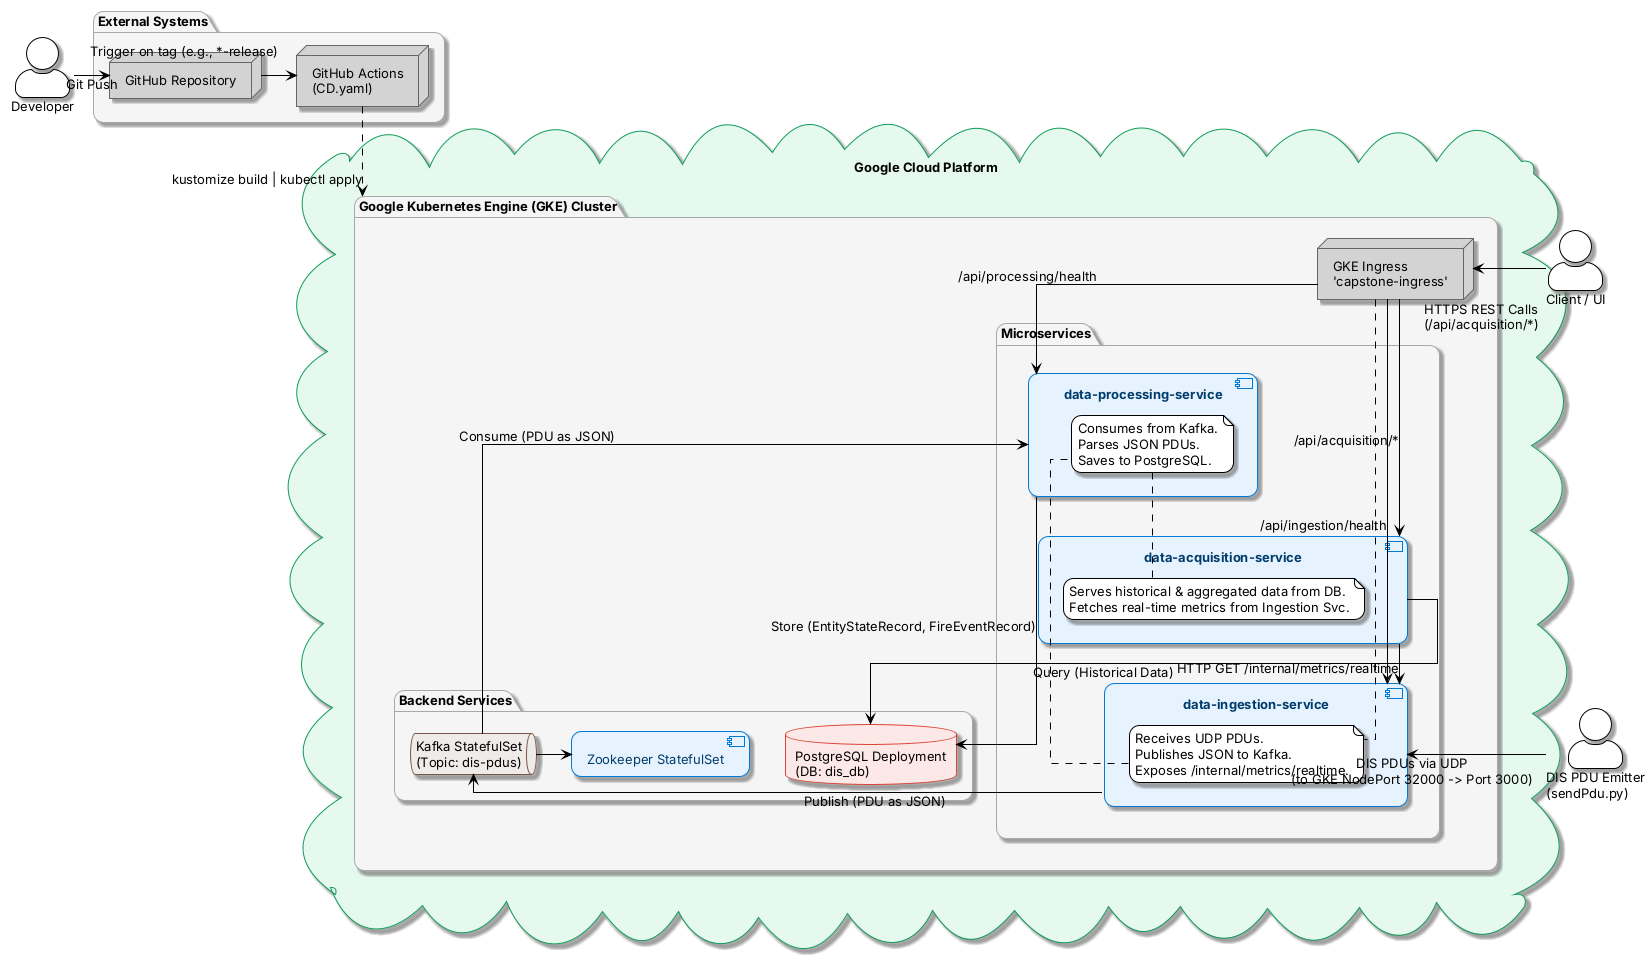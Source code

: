 @startuml
!theme plain
skinparam actorStyle awesome
skinparam roundcorner 20
skinparam shadowing true
skinparam defaultFontName "Inter"
skinparam defaultFontSize 13
skinparam Linetype ortho

' Define specific component styles based on your project's stack
skinparam package {
  borderColor #A8A8A8
  backgroundColor #F5F5F5
}
skinparam component {
  borderColor #0078D4
  backgroundColor #E6F3FF
  fontColor #003C6B
}
skinparam cloud {
  borderColor #0F9D58
  backgroundColor #E6F9EE
}
skinparam database {
  borderColor #DB4437
  backgroundColor #FCE8E6
}
skinparam queue {
  borderColor #795548
  backgroundColor #EFEBE9
}
skinparam node {
  borderColor #666666
  backgroundColor #D3D3D3
}

' Actors
actor "Client / UI" as UI
actor "DIS PDU Emitter\n(sendPdu.py)" as DIS_Source
actor "Developer" as Developer

' External Systems (CI/CD)
package "External Systems" {
  node "GitHub Actions\n(CD.yaml)" as gh_actions
  node "GitHub Repository" as gh_repo
}

' Main System Boundary
cloud "Google Cloud Platform" {
  package "Google Kubernetes Engine (GKE) Cluster" as gke_cluster {

    ' Ingress is the main entry point for HTTP traffic
    node "GKE Ingress\n'capstone-ingress'" as ingress

    ' Define the core microservices (Deployments)
    package "Microservices" {
      component "data-ingestion-service" as ingestion {
        note bottom
          Receives UDP PDUs.
          Publishes JSON to Kafka.
          Exposes /internal/metrics/realtime.
        end note
      }
      component "data-processing-service" as processing {
        note bottom
          Consumes from Kafka.
          Parses JSON PDUs.
          Saves to PostgreSQL.
        end note
      }
      component "data-acquisition-service" as acquisition {
        note bottom
          Serves historical & aggregated data from DB.
          Fetches real-time metrics from Ingestion Svc.
        end note
      }
    }

    ' Define the backend stateful services
    package "Backend Services" {
      queue "Kafka StatefulSet\n(Topic: dis-pdus)" as kafka
      database "PostgreSQL Deployment\n(DB: dis_db)" as postgres
      component "Zookeeper StatefulSet" as zookeeper
    }
  }
}

' --- Relationships ---

' --- CI/CD Flow ---
Developer -> gh_repo : Git Push
gh_repo -> gh_actions : Trigger on tag (e.g., *-release)\n
gh_actions ..> gke_cluster : kustomize build | kubectl apply

' --- External User Data Flow ---
UI -> ingress : \n\nHTTPS REST Calls\n(/api/acquisition/*)

' --- UDP Ingestion Flow ---
DIS_Source -> ingestion : DIS PDUs via UDP\n(to GKE NodePort 32000 -> Port 3000)

' --- Ingress Routing ---
ingress --> acquisition : /api/acquisition/*
ingress --> ingestion : /api/ingestion/health
ingress --> processing : /api/processing/health

' --- Internal Data Pipeline ---
ingestion -> kafka : Publish (PDU as JSON)
processing <- kafka : Consume (PDU as JSON)
processing -> postgres : Store (EntityStateRecord, FireEventRecord)
acquisition -> postgres : Query (Historical Data)\n

' --- Internal Service-to-Service Communication ---
' This is the key interaction that was missing from the original diagrams.
acquisition --> ingestion : HTTP GET /internal/metrics/realtime

' --- Backend Service Coordination ---
kafka -> zookeeper

@enduml